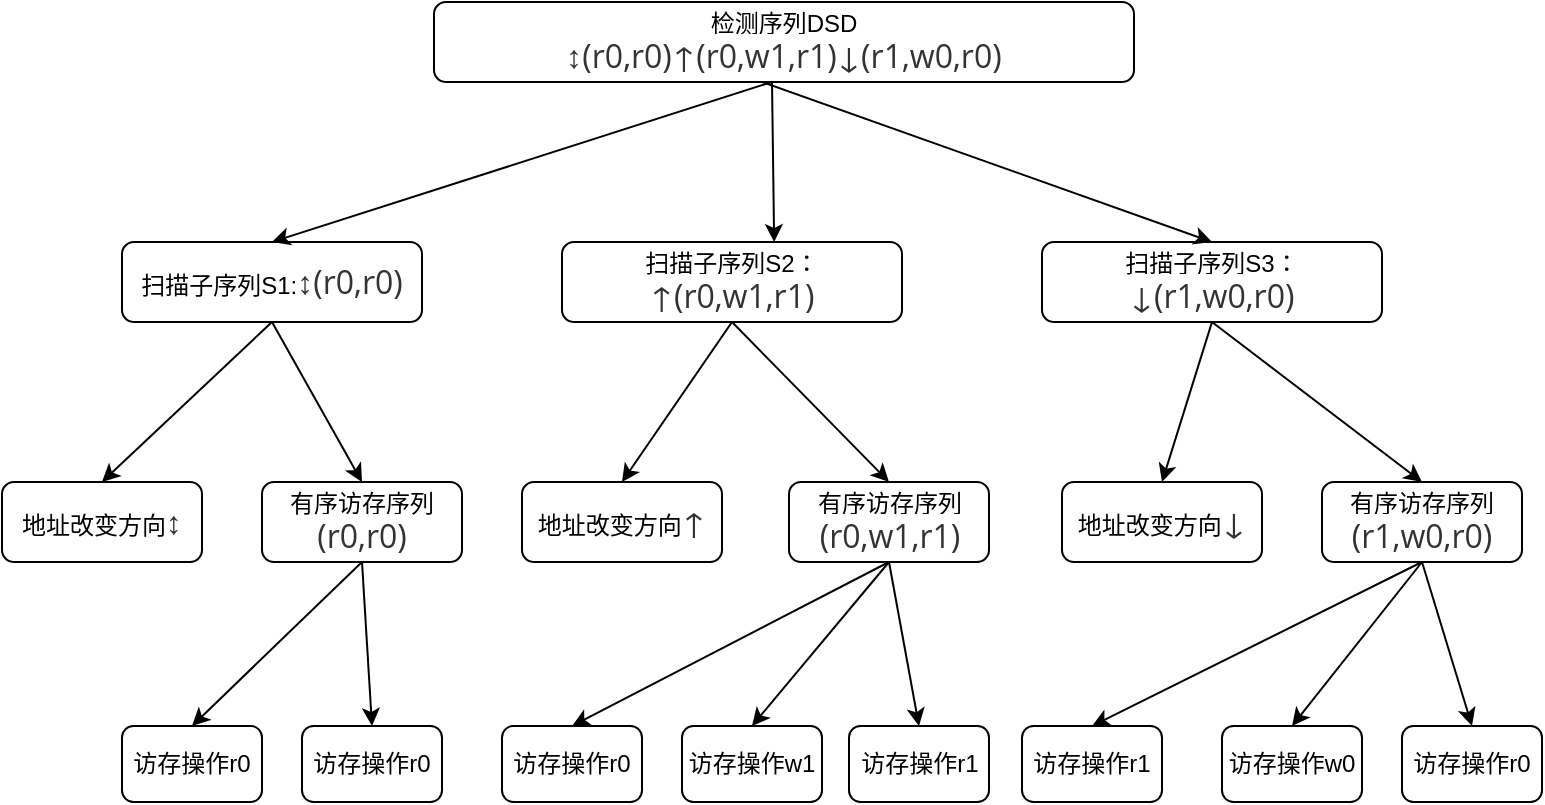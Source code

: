 <mxfile version="20.5.1" type="github">
  <diagram id="iYrUOhIXQRtHA39T7H4S" name="第 1 页">
    <mxGraphModel dx="1422" dy="794" grid="0" gridSize="10" guides="1" tooltips="1" connect="1" arrows="1" fold="1" page="0" pageScale="1" pageWidth="827" pageHeight="1169" math="0" shadow="0">
      <root>
        <mxCell id="0" />
        <mxCell id="1" parent="0" />
        <mxCell id="NIiwQRUN0ZrAghXSacfO-2" value="检测序列DSD&lt;br&gt;&lt;span style=&quot;color: rgb(51, 51, 51); font-family: &amp;quot;Open Sans&amp;quot;, &amp;quot;Clear Sans&amp;quot;, &amp;quot;Helvetica Neue&amp;quot;, Helvetica, Arial, sans-serif; font-size: 16px; orphans: 4; text-align: left; background-color: rgb(255, 255, 255);&quot;&gt;↕(r0,r0)↑(r0,w1,r1)↓(r1,w0,r0)&lt;/span&gt;" style="rounded=1;whiteSpace=wrap;html=1;" parent="1" vertex="1">
          <mxGeometry x="236" y="200" width="350" height="40" as="geometry" />
        </mxCell>
        <mxCell id="NIiwQRUN0ZrAghXSacfO-10" value="扫描子序列S2：&lt;span style=&quot;color: rgb(51, 51, 51); font-family: &amp;quot;Open Sans&amp;quot;, &amp;quot;Clear Sans&amp;quot;, &amp;quot;Helvetica Neue&amp;quot;, Helvetica, Arial, sans-serif; font-size: 16px; orphans: 4; text-align: left; background-color: rgb(255, 255, 255);&quot;&gt;↑(r0,w1,r1)&lt;/span&gt;" style="rounded=1;whiteSpace=wrap;html=1;" parent="1" vertex="1">
          <mxGeometry x="300" y="320" width="170" height="40" as="geometry" />
        </mxCell>
        <mxCell id="NIiwQRUN0ZrAghXSacfO-11" value="扫描子序列S1:&lt;span style=&quot;color: rgb(51, 51, 51); font-family: &amp;quot;Open Sans&amp;quot;, &amp;quot;Clear Sans&amp;quot;, &amp;quot;Helvetica Neue&amp;quot;, Helvetica, Arial, sans-serif; font-size: 16px; orphans: 4; text-align: left; background-color: rgb(255, 255, 255);&quot;&gt;↕(r0,r0)&lt;/span&gt;" style="rounded=1;whiteSpace=wrap;html=1;" parent="1" vertex="1">
          <mxGeometry x="80" y="320" width="150" height="40" as="geometry" />
        </mxCell>
        <mxCell id="NIiwQRUN0ZrAghXSacfO-13" value="扫描子序列S3：&lt;span style=&quot;color: rgb(51, 51, 51); font-family: &amp;quot;Open Sans&amp;quot;, &amp;quot;Clear Sans&amp;quot;, &amp;quot;Helvetica Neue&amp;quot;, Helvetica, Arial, sans-serif; font-size: 16px; orphans: 4; text-align: left; background-color: rgb(255, 255, 255);&quot;&gt;↓(r1,w0,r0)&lt;/span&gt;" style="rounded=1;whiteSpace=wrap;html=1;" parent="1" vertex="1">
          <mxGeometry x="540" y="320" width="170" height="40" as="geometry" />
        </mxCell>
        <mxCell id="NIiwQRUN0ZrAghXSacfO-14" value="" style="endArrow=classic;html=1;rounded=0;exitX=0.5;exitY=1;exitDx=0;exitDy=0;entryX=0.5;entryY=0;entryDx=0;entryDy=0;" parent="1" target="NIiwQRUN0ZrAghXSacfO-11" edge="1">
          <mxGeometry width="50" height="50" relative="1" as="geometry">
            <mxPoint x="405" y="240" as="sourcePoint" />
            <mxPoint x="440" y="340" as="targetPoint" />
          </mxGeometry>
        </mxCell>
        <mxCell id="NIiwQRUN0ZrAghXSacfO-15" value="" style="endArrow=classic;html=1;rounded=0;exitX=0.5;exitY=1;exitDx=0;exitDy=0;entryX=0.624;entryY=0;entryDx=0;entryDy=0;entryPerimeter=0;" parent="1" target="NIiwQRUN0ZrAghXSacfO-10" edge="1">
          <mxGeometry width="50" height="50" relative="1" as="geometry">
            <mxPoint x="405" y="240" as="sourcePoint" />
            <mxPoint x="440" y="340" as="targetPoint" />
          </mxGeometry>
        </mxCell>
        <mxCell id="NIiwQRUN0ZrAghXSacfO-16" value="" style="endArrow=classic;html=1;rounded=0;entryX=0.5;entryY=0;entryDx=0;entryDy=0;" parent="1" target="NIiwQRUN0ZrAghXSacfO-13" edge="1">
          <mxGeometry width="50" height="50" relative="1" as="geometry">
            <mxPoint x="400" y="240" as="sourcePoint" />
            <mxPoint x="440" y="340" as="targetPoint" />
          </mxGeometry>
        </mxCell>
        <mxCell id="NIiwQRUN0ZrAghXSacfO-17" value="地址改变方向&lt;span style=&quot;color: rgb(51, 51, 51); font-family: &amp;quot;Open Sans&amp;quot;, &amp;quot;Clear Sans&amp;quot;, &amp;quot;Helvetica Neue&amp;quot;, Helvetica, Arial, sans-serif; font-size: 16px; orphans: 4; text-align: left; background-color: rgb(255, 255, 255);&quot;&gt;↕&lt;/span&gt;" style="rounded=1;whiteSpace=wrap;html=1;" parent="1" vertex="1">
          <mxGeometry x="20" y="440" width="100" height="40" as="geometry" />
        </mxCell>
        <mxCell id="NIiwQRUN0ZrAghXSacfO-18" value="有序访存序列&lt;span style=&quot;color: rgb(51, 51, 51); font-family: &amp;quot;Open Sans&amp;quot;, &amp;quot;Clear Sans&amp;quot;, &amp;quot;Helvetica Neue&amp;quot;, Helvetica, Arial, sans-serif; font-size: 16px; orphans: 4; text-align: left; background-color: rgb(255, 255, 255);&quot;&gt;(r0,r0)&lt;/span&gt;" style="rounded=1;whiteSpace=wrap;html=1;" parent="1" vertex="1">
          <mxGeometry x="150" y="440" width="100" height="40" as="geometry" />
        </mxCell>
        <mxCell id="NIiwQRUN0ZrAghXSacfO-19" value="有序访存序列&lt;span style=&quot;color: rgb(51, 51, 51); font-family: &amp;quot;Open Sans&amp;quot;, &amp;quot;Clear Sans&amp;quot;, &amp;quot;Helvetica Neue&amp;quot;, Helvetica, Arial, sans-serif; font-size: 16px; orphans: 4; text-align: left; background-color: rgb(255, 255, 255);&quot;&gt;(r1,w0,r0)&lt;/span&gt;" style="rounded=1;whiteSpace=wrap;html=1;" parent="1" vertex="1">
          <mxGeometry x="680" y="440" width="100" height="40" as="geometry" />
        </mxCell>
        <mxCell id="NIiwQRUN0ZrAghXSacfO-20" value="地址改变方向&lt;span style=&quot;color: rgb(51, 51, 51); font-family: &amp;quot;Open Sans&amp;quot;, &amp;quot;Clear Sans&amp;quot;, &amp;quot;Helvetica Neue&amp;quot;, Helvetica, Arial, sans-serif; font-size: 16px; orphans: 4; text-align: left; background-color: rgb(255, 255, 255);&quot;&gt;↓&lt;/span&gt;" style="rounded=1;whiteSpace=wrap;html=1;" parent="1" vertex="1">
          <mxGeometry x="550" y="440" width="100" height="40" as="geometry" />
        </mxCell>
        <mxCell id="NIiwQRUN0ZrAghXSacfO-21" value="有序访存序列&lt;span style=&quot;color: rgb(51, 51, 51); font-family: &amp;quot;Open Sans&amp;quot;, &amp;quot;Clear Sans&amp;quot;, &amp;quot;Helvetica Neue&amp;quot;, Helvetica, Arial, sans-serif; font-size: 16px; orphans: 4; text-align: left; background-color: rgb(255, 255, 255);&quot;&gt;(r0,w1,r1)&lt;/span&gt;" style="rounded=1;whiteSpace=wrap;html=1;" parent="1" vertex="1">
          <mxGeometry x="413.5" y="440" width="100" height="40" as="geometry" />
        </mxCell>
        <mxCell id="NIiwQRUN0ZrAghXSacfO-22" value="地址改变方向&lt;span style=&quot;color: rgb(51, 51, 51); font-family: &amp;quot;Open Sans&amp;quot;, &amp;quot;Clear Sans&amp;quot;, &amp;quot;Helvetica Neue&amp;quot;, Helvetica, Arial, sans-serif; font-size: 16px; orphans: 4; text-align: left; background-color: rgb(255, 255, 255);&quot;&gt;↑&lt;/span&gt;" style="rounded=1;whiteSpace=wrap;html=1;" parent="1" vertex="1">
          <mxGeometry x="280" y="440" width="100" height="40" as="geometry" />
        </mxCell>
        <mxCell id="NIiwQRUN0ZrAghXSacfO-25" value="" style="endArrow=classic;html=1;rounded=0;exitX=0.5;exitY=1;exitDx=0;exitDy=0;entryX=0.5;entryY=0;entryDx=0;entryDy=0;" parent="1" source="NIiwQRUN0ZrAghXSacfO-11" target="NIiwQRUN0ZrAghXSacfO-17" edge="1">
          <mxGeometry width="50" height="50" relative="1" as="geometry">
            <mxPoint x="390" y="350" as="sourcePoint" />
            <mxPoint x="440" y="300" as="targetPoint" />
          </mxGeometry>
        </mxCell>
        <mxCell id="NIiwQRUN0ZrAghXSacfO-26" value="" style="endArrow=classic;html=1;rounded=0;entryX=0.5;entryY=0;entryDx=0;entryDy=0;" parent="1" target="NIiwQRUN0ZrAghXSacfO-18" edge="1">
          <mxGeometry width="50" height="50" relative="1" as="geometry">
            <mxPoint x="155" y="360" as="sourcePoint" />
            <mxPoint x="440" y="300" as="targetPoint" />
          </mxGeometry>
        </mxCell>
        <mxCell id="NIiwQRUN0ZrAghXSacfO-27" value="" style="endArrow=classic;html=1;rounded=0;exitX=0.5;exitY=1;exitDx=0;exitDy=0;entryX=0.5;entryY=0;entryDx=0;entryDy=0;" parent="1" source="NIiwQRUN0ZrAghXSacfO-10" target="NIiwQRUN0ZrAghXSacfO-22" edge="1">
          <mxGeometry width="50" height="50" relative="1" as="geometry">
            <mxPoint x="390" y="350" as="sourcePoint" />
            <mxPoint x="440" y="300" as="targetPoint" />
          </mxGeometry>
        </mxCell>
        <mxCell id="NIiwQRUN0ZrAghXSacfO-28" value="" style="endArrow=classic;html=1;rounded=0;exitX=0.5;exitY=1;exitDx=0;exitDy=0;entryX=0.5;entryY=0;entryDx=0;entryDy=0;" parent="1" source="NIiwQRUN0ZrAghXSacfO-10" target="NIiwQRUN0ZrAghXSacfO-21" edge="1">
          <mxGeometry width="50" height="50" relative="1" as="geometry">
            <mxPoint x="390" y="350" as="sourcePoint" />
            <mxPoint x="440" y="300" as="targetPoint" />
          </mxGeometry>
        </mxCell>
        <mxCell id="NIiwQRUN0ZrAghXSacfO-29" value="" style="endArrow=classic;html=1;rounded=0;exitX=0.5;exitY=1;exitDx=0;exitDy=0;entryX=0.5;entryY=0;entryDx=0;entryDy=0;" parent="1" source="NIiwQRUN0ZrAghXSacfO-13" target="NIiwQRUN0ZrAghXSacfO-20" edge="1">
          <mxGeometry width="50" height="50" relative="1" as="geometry">
            <mxPoint x="390" y="350" as="sourcePoint" />
            <mxPoint x="440" y="300" as="targetPoint" />
          </mxGeometry>
        </mxCell>
        <mxCell id="NIiwQRUN0ZrAghXSacfO-30" value="" style="endArrow=classic;html=1;rounded=0;exitX=0.5;exitY=1;exitDx=0;exitDy=0;entryX=0.5;entryY=0;entryDx=0;entryDy=0;" parent="1" source="NIiwQRUN0ZrAghXSacfO-13" target="NIiwQRUN0ZrAghXSacfO-19" edge="1">
          <mxGeometry width="50" height="50" relative="1" as="geometry">
            <mxPoint x="390" y="350" as="sourcePoint" />
            <mxPoint x="440" y="300" as="targetPoint" />
          </mxGeometry>
        </mxCell>
        <mxCell id="NIiwQRUN0ZrAghXSacfO-31" value="访存操作r0" style="rounded=1;whiteSpace=wrap;html=1;" parent="1" vertex="1">
          <mxGeometry x="80" y="562" width="70" height="38" as="geometry" />
        </mxCell>
        <mxCell id="NIiwQRUN0ZrAghXSacfO-32" value="访存操作r0" style="rounded=1;whiteSpace=wrap;html=1;" parent="1" vertex="1">
          <mxGeometry x="170" y="562" width="70" height="38" as="geometry" />
        </mxCell>
        <mxCell id="NIiwQRUN0ZrAghXSacfO-33" value="访存操作r1" style="rounded=1;whiteSpace=wrap;html=1;" parent="1" vertex="1">
          <mxGeometry x="443.5" y="562" width="70" height="38" as="geometry" />
        </mxCell>
        <mxCell id="NIiwQRUN0ZrAghXSacfO-34" value="访存操作w1" style="rounded=1;whiteSpace=wrap;html=1;" parent="1" vertex="1">
          <mxGeometry x="360" y="562" width="70" height="38" as="geometry" />
        </mxCell>
        <mxCell id="NIiwQRUN0ZrAghXSacfO-35" value="访存操作r0" style="rounded=1;whiteSpace=wrap;html=1;" parent="1" vertex="1">
          <mxGeometry x="270" y="562" width="70" height="38" as="geometry" />
        </mxCell>
        <mxCell id="NIiwQRUN0ZrAghXSacfO-36" value="访存操作r1" style="rounded=1;whiteSpace=wrap;html=1;" parent="1" vertex="1">
          <mxGeometry x="530" y="562" width="70" height="38" as="geometry" />
        </mxCell>
        <mxCell id="NIiwQRUN0ZrAghXSacfO-37" value="访存操作w0" style="rounded=1;whiteSpace=wrap;html=1;" parent="1" vertex="1">
          <mxGeometry x="630" y="562" width="70" height="38" as="geometry" />
        </mxCell>
        <mxCell id="NIiwQRUN0ZrAghXSacfO-38" value="访存操作r0" style="rounded=1;whiteSpace=wrap;html=1;" parent="1" vertex="1">
          <mxGeometry x="720" y="562" width="70" height="38" as="geometry" />
        </mxCell>
        <mxCell id="NIiwQRUN0ZrAghXSacfO-39" value="" style="endArrow=classic;html=1;rounded=0;exitX=0.5;exitY=1;exitDx=0;exitDy=0;entryX=0.5;entryY=0;entryDx=0;entryDy=0;" parent="1" source="NIiwQRUN0ZrAghXSacfO-18" target="NIiwQRUN0ZrAghXSacfO-31" edge="1">
          <mxGeometry width="50" height="50" relative="1" as="geometry">
            <mxPoint x="390" y="350" as="sourcePoint" />
            <mxPoint x="440" y="300" as="targetPoint" />
          </mxGeometry>
        </mxCell>
        <mxCell id="NIiwQRUN0ZrAghXSacfO-40" value="" style="endArrow=classic;html=1;rounded=0;exitX=0.5;exitY=1;exitDx=0;exitDy=0;entryX=0.5;entryY=0;entryDx=0;entryDy=0;" parent="1" source="NIiwQRUN0ZrAghXSacfO-18" target="NIiwQRUN0ZrAghXSacfO-32" edge="1">
          <mxGeometry width="50" height="50" relative="1" as="geometry">
            <mxPoint x="390" y="350" as="sourcePoint" />
            <mxPoint x="440" y="300" as="targetPoint" />
          </mxGeometry>
        </mxCell>
        <mxCell id="NIiwQRUN0ZrAghXSacfO-41" value="" style="endArrow=classic;html=1;rounded=0;exitX=0.5;exitY=1;exitDx=0;exitDy=0;entryX=0.5;entryY=0;entryDx=0;entryDy=0;" parent="1" source="NIiwQRUN0ZrAghXSacfO-21" target="NIiwQRUN0ZrAghXSacfO-35" edge="1">
          <mxGeometry width="50" height="50" relative="1" as="geometry">
            <mxPoint x="390" y="350" as="sourcePoint" />
            <mxPoint x="440" y="300" as="targetPoint" />
          </mxGeometry>
        </mxCell>
        <mxCell id="NIiwQRUN0ZrAghXSacfO-42" value="" style="endArrow=classic;html=1;rounded=0;exitX=0.5;exitY=1;exitDx=0;exitDy=0;entryX=0.5;entryY=0;entryDx=0;entryDy=0;" parent="1" source="NIiwQRUN0ZrAghXSacfO-21" target="NIiwQRUN0ZrAghXSacfO-34" edge="1">
          <mxGeometry width="50" height="50" relative="1" as="geometry">
            <mxPoint x="390" y="350" as="sourcePoint" />
            <mxPoint x="440" y="300" as="targetPoint" />
          </mxGeometry>
        </mxCell>
        <mxCell id="NIiwQRUN0ZrAghXSacfO-43" value="" style="endArrow=classic;html=1;rounded=0;exitX=0.5;exitY=1;exitDx=0;exitDy=0;entryX=0.5;entryY=0;entryDx=0;entryDy=0;" parent="1" source="NIiwQRUN0ZrAghXSacfO-21" target="NIiwQRUN0ZrAghXSacfO-33" edge="1">
          <mxGeometry width="50" height="50" relative="1" as="geometry">
            <mxPoint x="390" y="350" as="sourcePoint" />
            <mxPoint x="440" y="300" as="targetPoint" />
          </mxGeometry>
        </mxCell>
        <mxCell id="NIiwQRUN0ZrAghXSacfO-44" value="" style="endArrow=classic;html=1;rounded=0;exitX=0.5;exitY=1;exitDx=0;exitDy=0;entryX=0.5;entryY=0;entryDx=0;entryDy=0;" parent="1" source="NIiwQRUN0ZrAghXSacfO-19" target="NIiwQRUN0ZrAghXSacfO-36" edge="1">
          <mxGeometry width="50" height="50" relative="1" as="geometry">
            <mxPoint x="390" y="350" as="sourcePoint" />
            <mxPoint x="440" y="300" as="targetPoint" />
          </mxGeometry>
        </mxCell>
        <mxCell id="NIiwQRUN0ZrAghXSacfO-45" value="" style="endArrow=classic;html=1;rounded=0;exitX=0.5;exitY=1;exitDx=0;exitDy=0;entryX=0.5;entryY=0;entryDx=0;entryDy=0;" parent="1" source="NIiwQRUN0ZrAghXSacfO-19" target="NIiwQRUN0ZrAghXSacfO-37" edge="1">
          <mxGeometry width="50" height="50" relative="1" as="geometry">
            <mxPoint x="390" y="350" as="sourcePoint" />
            <mxPoint x="440" y="300" as="targetPoint" />
          </mxGeometry>
        </mxCell>
        <mxCell id="NIiwQRUN0ZrAghXSacfO-46" value="" style="endArrow=classic;html=1;rounded=0;exitX=0.5;exitY=1;exitDx=0;exitDy=0;entryX=0.5;entryY=0;entryDx=0;entryDy=0;" parent="1" source="NIiwQRUN0ZrAghXSacfO-19" target="NIiwQRUN0ZrAghXSacfO-38" edge="1">
          <mxGeometry width="50" height="50" relative="1" as="geometry">
            <mxPoint x="390" y="350" as="sourcePoint" />
            <mxPoint x="440" y="300" as="targetPoint" />
          </mxGeometry>
        </mxCell>
      </root>
    </mxGraphModel>
  </diagram>
</mxfile>
